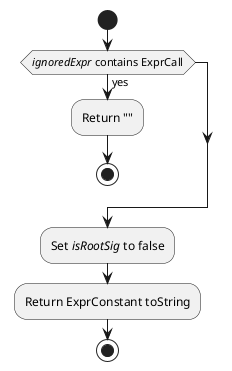 @startuml
start
if(//ignoredExpr// contains ExprCall) then (yes)
:Return "";
stop
endif
:Set //isRootSig// to false;
:Return ExprConstant toString;
stop
@enduml